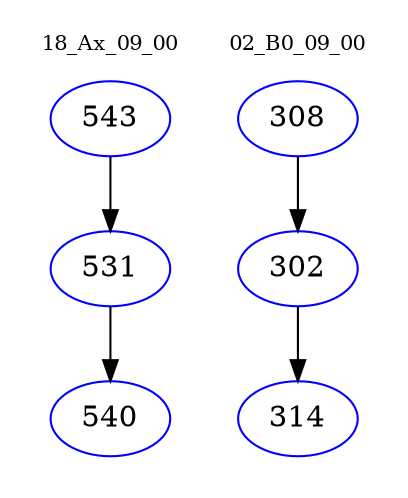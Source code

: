 digraph{
subgraph cluster_0 {
color = white
label = "18_Ax_09_00";
fontsize=10;
T0_543 [label="543", color="blue"]
T0_543 -> T0_531 [color="black"]
T0_531 [label="531", color="blue"]
T0_531 -> T0_540 [color="black"]
T0_540 [label="540", color="blue"]
}
subgraph cluster_1 {
color = white
label = "02_B0_09_00";
fontsize=10;
T1_308 [label="308", color="blue"]
T1_308 -> T1_302 [color="black"]
T1_302 [label="302", color="blue"]
T1_302 -> T1_314 [color="black"]
T1_314 [label="314", color="blue"]
}
}
